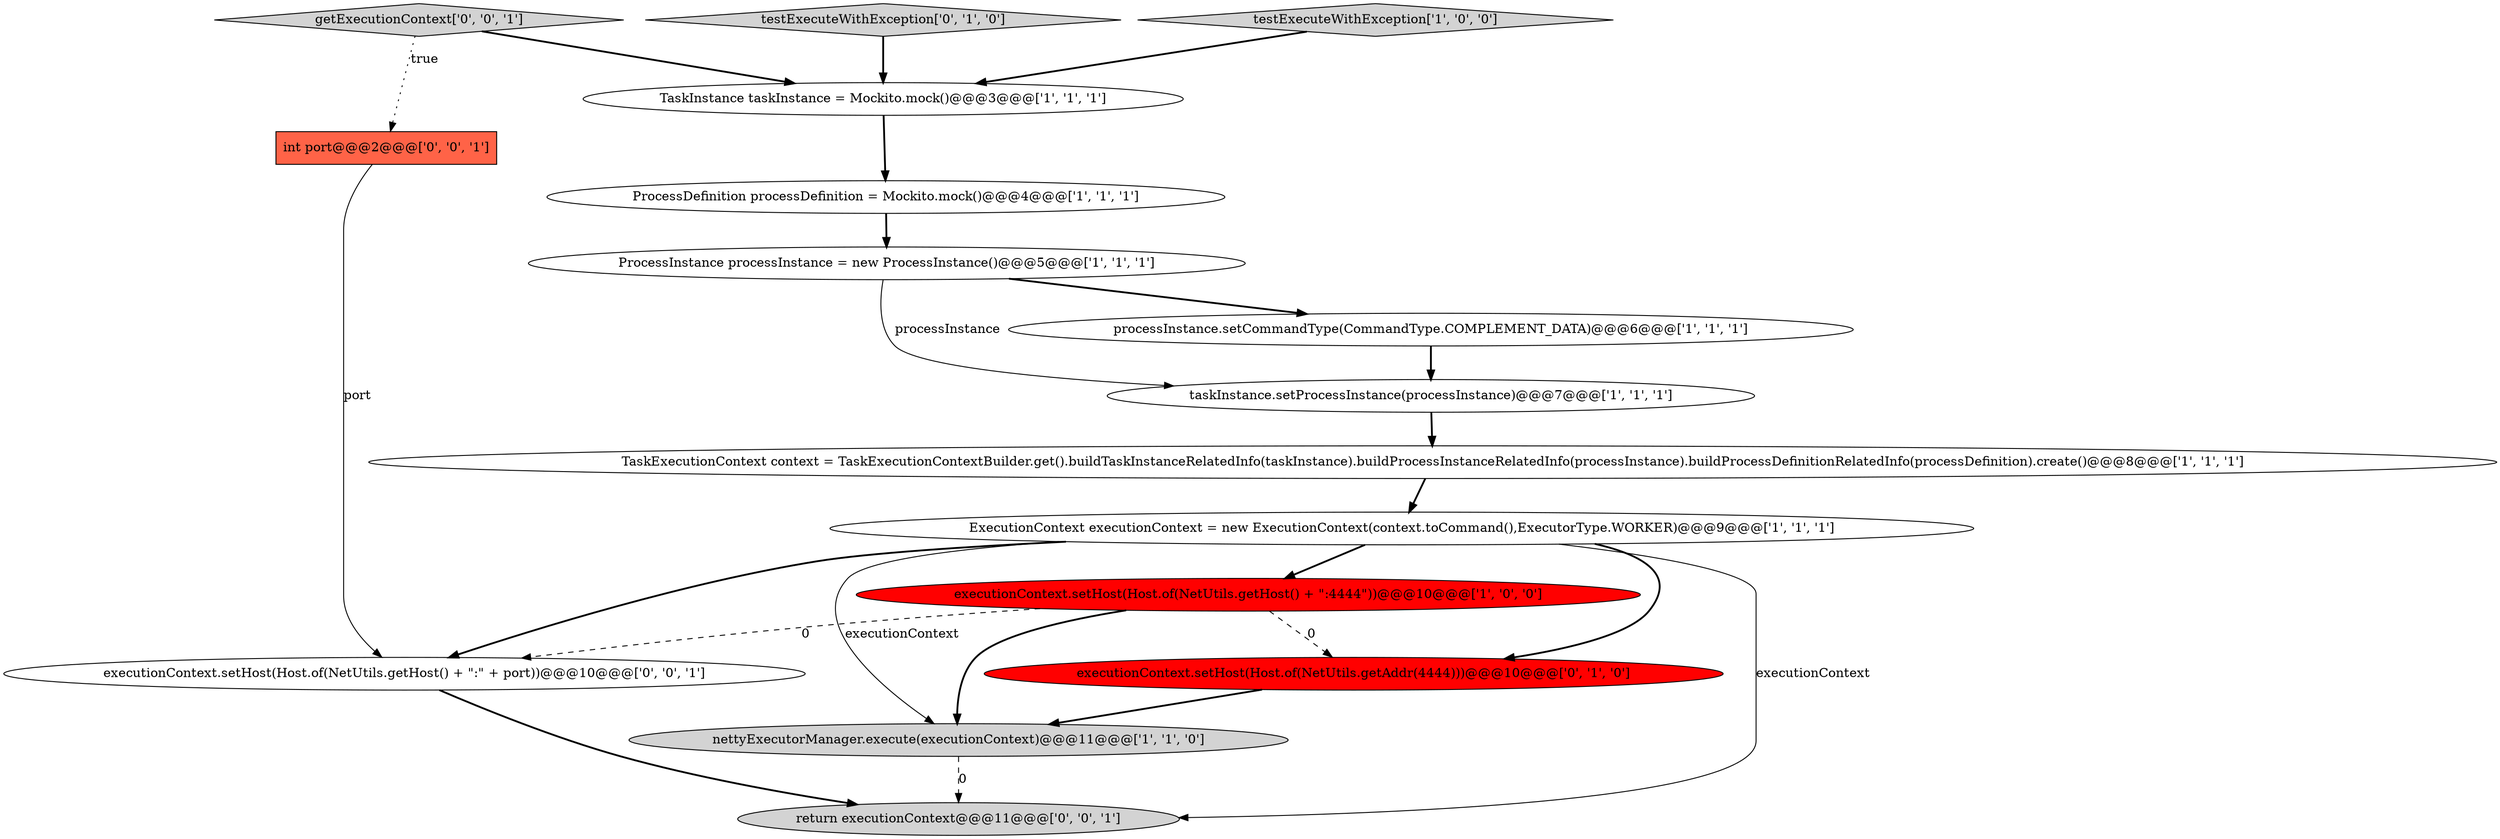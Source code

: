 digraph {
0 [style = filled, label = "nettyExecutorManager.execute(executionContext)@@@11@@@['1', '1', '0']", fillcolor = lightgray, shape = ellipse image = "AAA0AAABBB1BBB"];
6 [style = filled, label = "executionContext.setHost(Host.of(NetUtils.getHost() + \":4444\"))@@@10@@@['1', '0', '0']", fillcolor = red, shape = ellipse image = "AAA1AAABBB1BBB"];
7 [style = filled, label = "TaskInstance taskInstance = Mockito.mock()@@@3@@@['1', '1', '1']", fillcolor = white, shape = ellipse image = "AAA0AAABBB1BBB"];
15 [style = filled, label = "getExecutionContext['0', '0', '1']", fillcolor = lightgray, shape = diamond image = "AAA0AAABBB3BBB"];
4 [style = filled, label = "ProcessDefinition processDefinition = Mockito.mock()@@@4@@@['1', '1', '1']", fillcolor = white, shape = ellipse image = "AAA0AAABBB1BBB"];
14 [style = filled, label = "executionContext.setHost(Host.of(NetUtils.getHost() + \":\" + port))@@@10@@@['0', '0', '1']", fillcolor = white, shape = ellipse image = "AAA0AAABBB3BBB"];
3 [style = filled, label = "TaskExecutionContext context = TaskExecutionContextBuilder.get().buildTaskInstanceRelatedInfo(taskInstance).buildProcessInstanceRelatedInfo(processInstance).buildProcessDefinitionRelatedInfo(processDefinition).create()@@@8@@@['1', '1', '1']", fillcolor = white, shape = ellipse image = "AAA0AAABBB1BBB"];
2 [style = filled, label = "ExecutionContext executionContext = new ExecutionContext(context.toCommand(),ExecutorType.WORKER)@@@9@@@['1', '1', '1']", fillcolor = white, shape = ellipse image = "AAA0AAABBB1BBB"];
11 [style = filled, label = "testExecuteWithException['0', '1', '0']", fillcolor = lightgray, shape = diamond image = "AAA0AAABBB2BBB"];
1 [style = filled, label = "taskInstance.setProcessInstance(processInstance)@@@7@@@['1', '1', '1']", fillcolor = white, shape = ellipse image = "AAA0AAABBB1BBB"];
8 [style = filled, label = "processInstance.setCommandType(CommandType.COMPLEMENT_DATA)@@@6@@@['1', '1', '1']", fillcolor = white, shape = ellipse image = "AAA0AAABBB1BBB"];
10 [style = filled, label = "executionContext.setHost(Host.of(NetUtils.getAddr(4444)))@@@10@@@['0', '1', '0']", fillcolor = red, shape = ellipse image = "AAA1AAABBB2BBB"];
13 [style = filled, label = "return executionContext@@@11@@@['0', '0', '1']", fillcolor = lightgray, shape = ellipse image = "AAA0AAABBB3BBB"];
9 [style = filled, label = "testExecuteWithException['1', '0', '0']", fillcolor = lightgray, shape = diamond image = "AAA0AAABBB1BBB"];
12 [style = filled, label = "int port@@@2@@@['0', '0', '1']", fillcolor = tomato, shape = box image = "AAA0AAABBB3BBB"];
5 [style = filled, label = "ProcessInstance processInstance = new ProcessInstance()@@@5@@@['1', '1', '1']", fillcolor = white, shape = ellipse image = "AAA0AAABBB1BBB"];
5->8 [style = bold, label=""];
15->7 [style = bold, label=""];
2->6 [style = bold, label=""];
1->3 [style = bold, label=""];
6->0 [style = bold, label=""];
7->4 [style = bold, label=""];
6->14 [style = dashed, label="0"];
9->7 [style = bold, label=""];
2->10 [style = bold, label=""];
6->10 [style = dashed, label="0"];
2->13 [style = solid, label="executionContext"];
8->1 [style = bold, label=""];
12->14 [style = solid, label="port"];
5->1 [style = solid, label="processInstance"];
3->2 [style = bold, label=""];
2->14 [style = bold, label=""];
10->0 [style = bold, label=""];
2->0 [style = solid, label="executionContext"];
0->13 [style = dashed, label="0"];
15->12 [style = dotted, label="true"];
14->13 [style = bold, label=""];
4->5 [style = bold, label=""];
11->7 [style = bold, label=""];
}
